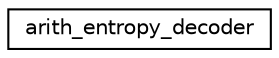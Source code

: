 digraph "Graphical Class Hierarchy"
{
  edge [fontname="Helvetica",fontsize="10",labelfontname="Helvetica",labelfontsize="10"];
  node [fontname="Helvetica",fontsize="10",shape=record];
  rankdir="LR";
  Node1 [label="arith_entropy_decoder",height=0.2,width=0.4,color="black", fillcolor="white", style="filled",URL="$structarith__entropy__decoder.html"];
}
